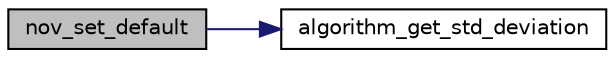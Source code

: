 digraph "nov_set_default"
{
 // INTERACTIVE_SVG=YES
  edge [fontname="Helvetica",fontsize="10",labelfontname="Helvetica",labelfontsize="10"];
  node [fontname="Helvetica",fontsize="10",shape=record];
  rankdir="LR";
  Node1 [label="nov_set_default",height=0.2,width=0.4,color="black", fillcolor="grey75", style="filled", fontcolor="black"];
  Node1 -> Node2 [color="midnightblue",fontsize="10",style="solid",fontname="Helvetica"];
  Node2 [label="algorithm_get_std_deviation",height=0.2,width=0.4,color="black", fillcolor="white", style="filled",URL="$d7/dec/a00010.html#a97eb6437dda088f144d791e49cd3dc2a"];
}
